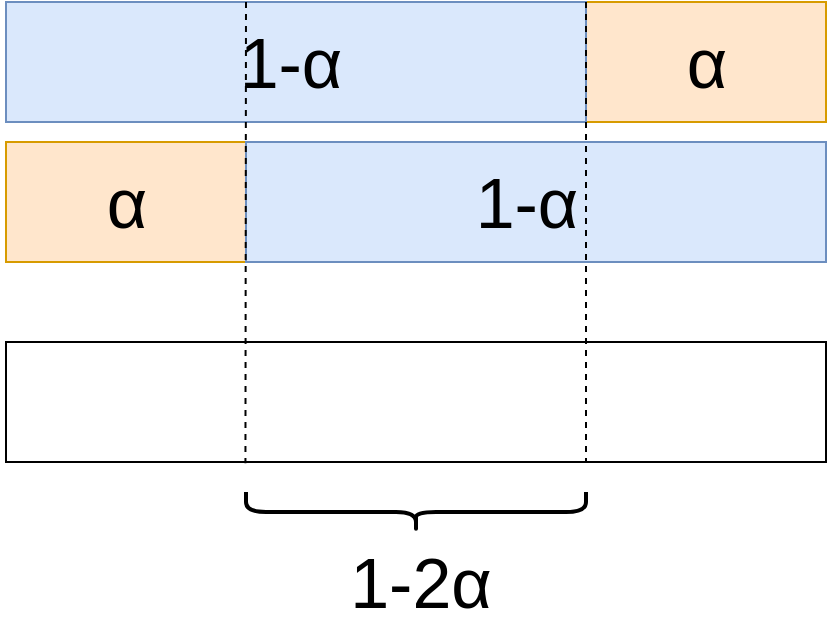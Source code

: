 <mxfile version="11.2.1" type="device" pages="1"><diagram id="TrHTT7NCSVjWW3Sj9HSM" name="第 1 页"><mxGraphModel dx="1038" dy="633" grid="1" gridSize="10" guides="1" tooltips="1" connect="1" arrows="1" fold="1" page="1" pageScale="1" pageWidth="4681" pageHeight="3300" math="0" shadow="0"><root><mxCell id="0"/><mxCell id="1" parent="0"/><mxCell id="Qh6IR10yBWzojIJFVC3q-11" value="" style="rounded=0;whiteSpace=wrap;html=1;" vertex="1" parent="1"><mxGeometry x="330" y="520" width="410" height="60" as="geometry"/></mxCell><mxCell id="Qh6IR10yBWzojIJFVC3q-1" value="" style="rounded=0;whiteSpace=wrap;html=1;fillColor=#ffe6cc;strokeColor=#d79b00;" vertex="1" parent="1"><mxGeometry x="620" y="350" width="120" height="60" as="geometry"/></mxCell><mxCell id="Qh6IR10yBWzojIJFVC3q-2" value="" style="rounded=0;whiteSpace=wrap;html=1;fillColor=#dae8fc;strokeColor=#6c8ebf;" vertex="1" parent="1"><mxGeometry x="330" y="350" width="290" height="60" as="geometry"/></mxCell><mxCell id="Qh6IR10yBWzojIJFVC3q-3" value="1-α" style="text;html=1;strokeColor=none;fillColor=none;align=center;verticalAlign=middle;whiteSpace=wrap;rounded=0;fontSize=35;" vertex="1" parent="1"><mxGeometry x="410" y="370" width="125" height="20" as="geometry"/></mxCell><mxCell id="Qh6IR10yBWzojIJFVC3q-4" value="α" style="text;html=1;strokeColor=none;fillColor=none;align=center;verticalAlign=middle;whiteSpace=wrap;rounded=0;fontSize=35;" vertex="1" parent="1"><mxGeometry x="617.5" y="370" width="125" height="20" as="geometry"/></mxCell><mxCell id="Qh6IR10yBWzojIJFVC3q-5" value="" style="rounded=0;whiteSpace=wrap;html=1;fillColor=#ffe6cc;strokeColor=#d79b00;" vertex="1" parent="1"><mxGeometry x="330" y="420" width="120" height="60" as="geometry"/></mxCell><mxCell id="Qh6IR10yBWzojIJFVC3q-6" value="" style="rounded=0;whiteSpace=wrap;html=1;fillColor=#dae8fc;strokeColor=#6c8ebf;" vertex="1" parent="1"><mxGeometry x="450" y="420" width="290" height="60" as="geometry"/></mxCell><mxCell id="Qh6IR10yBWzojIJFVC3q-7" value="α" style="text;html=1;strokeColor=none;fillColor=none;align=center;verticalAlign=middle;whiteSpace=wrap;rounded=0;fontSize=35;" vertex="1" parent="1"><mxGeometry x="327.5" y="440" width="125" height="20" as="geometry"/></mxCell><mxCell id="Qh6IR10yBWzojIJFVC3q-8" value="1-α" style="text;html=1;strokeColor=none;fillColor=none;align=center;verticalAlign=middle;whiteSpace=wrap;rounded=0;fontSize=35;" vertex="1" parent="1"><mxGeometry x="528" y="440" width="125" height="20" as="geometry"/></mxCell><mxCell id="Qh6IR10yBWzojIJFVC3q-9" value="" style="endArrow=none;dashed=1;html=1;fontSize=35;entryX=0.292;entryY=1.011;entryDx=0;entryDy=0;entryPerimeter=0;" edge="1" parent="1" target="Qh6IR10yBWzojIJFVC3q-11"><mxGeometry width="50" height="50" relative="1" as="geometry"><mxPoint x="450" y="350" as="sourcePoint"/><mxPoint x="450" y="520" as="targetPoint"/></mxGeometry></mxCell><mxCell id="Qh6IR10yBWzojIJFVC3q-10" value="" style="endArrow=none;dashed=1;html=1;fontSize=35;" edge="1" parent="1"><mxGeometry width="50" height="50" relative="1" as="geometry"><mxPoint x="620" y="350" as="sourcePoint"/><mxPoint x="620" y="580" as="targetPoint"/></mxGeometry></mxCell><mxCell id="Qh6IR10yBWzojIJFVC3q-12" value="" style="shape=curlyBracket;whiteSpace=wrap;html=1;rounded=1;fontSize=35;rotation=-90;strokeWidth=2;" vertex="1" parent="1"><mxGeometry x="525" y="520" width="20" height="170" as="geometry"/></mxCell><mxCell id="Qh6IR10yBWzojIJFVC3q-13" value="1-2α" style="text;html=1;strokeColor=none;fillColor=none;align=center;verticalAlign=middle;whiteSpace=wrap;rounded=0;fontSize=35;" vertex="1" parent="1"><mxGeometry x="475" y="620" width="125" height="40" as="geometry"/></mxCell></root></mxGraphModel></diagram></mxfile>